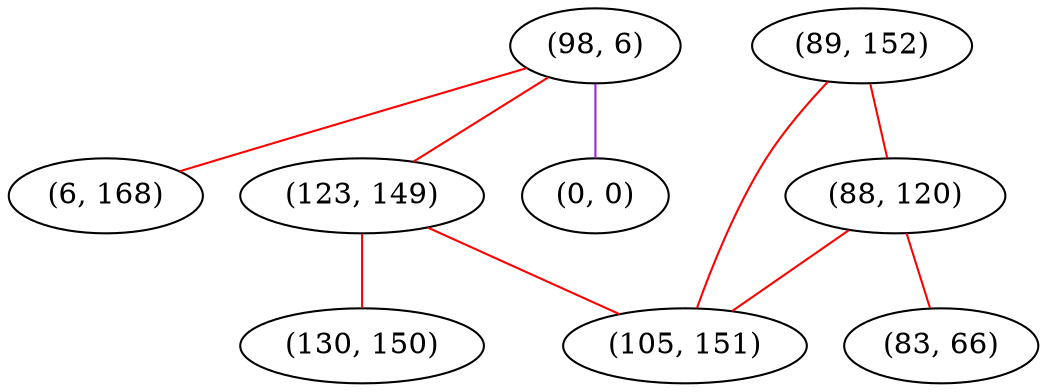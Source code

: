 graph "" {
"(98, 6)";
"(6, 168)";
"(123, 149)";
"(89, 152)";
"(88, 120)";
"(0, 0)";
"(105, 151)";
"(83, 66)";
"(130, 150)";
"(98, 6)" -- "(0, 0)"  [color=purple, key=0, weight=4];
"(98, 6)" -- "(6, 168)"  [color=red, key=0, weight=1];
"(98, 6)" -- "(123, 149)"  [color=red, key=0, weight=1];
"(123, 149)" -- "(130, 150)"  [color=red, key=0, weight=1];
"(123, 149)" -- "(105, 151)"  [color=red, key=0, weight=1];
"(89, 152)" -- "(88, 120)"  [color=red, key=0, weight=1];
"(89, 152)" -- "(105, 151)"  [color=red, key=0, weight=1];
"(88, 120)" -- "(83, 66)"  [color=red, key=0, weight=1];
"(88, 120)" -- "(105, 151)"  [color=red, key=0, weight=1];
}
